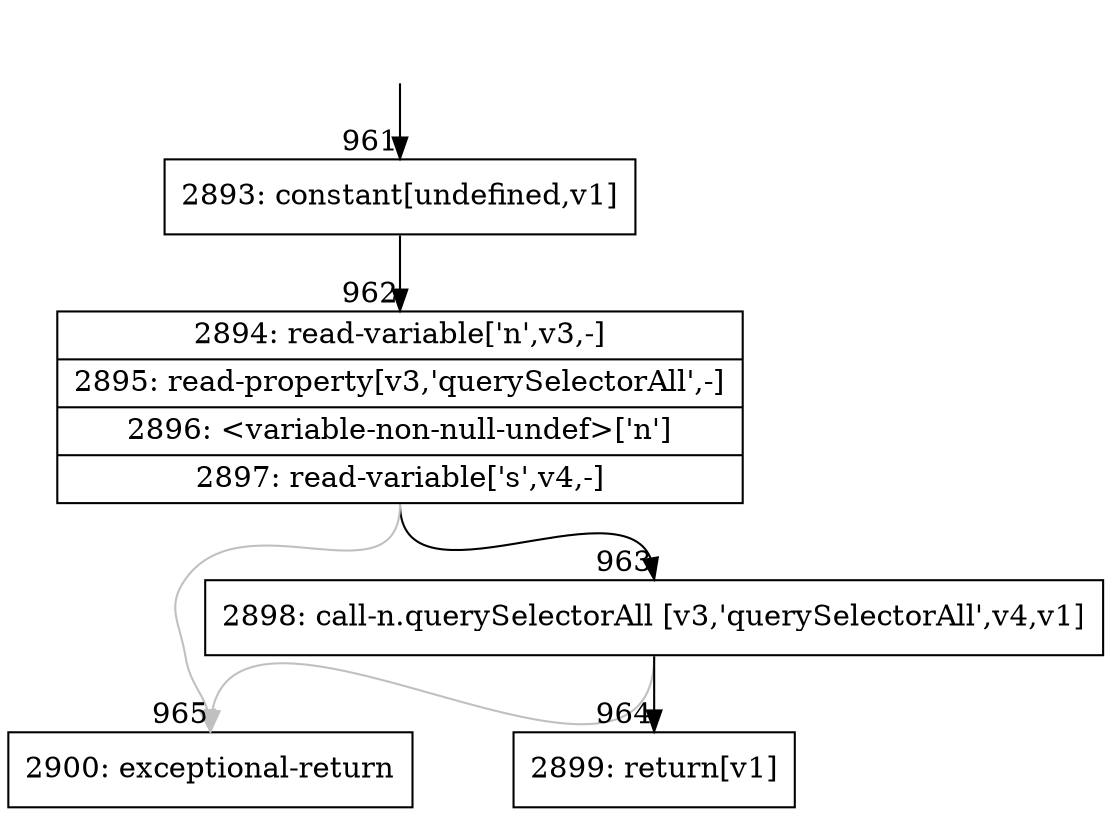 digraph {
rankdir="TD"
BB_entry95[shape=none,label=""];
BB_entry95 -> BB961 [tailport=s, headport=n, headlabel="    961"]
BB961 [shape=record label="{2893: constant[undefined,v1]}" ] 
BB961 -> BB962 [tailport=s, headport=n, headlabel="      962"]
BB962 [shape=record label="{2894: read-variable['n',v3,-]|2895: read-property[v3,'querySelectorAll',-]|2896: \<variable-non-null-undef\>['n']|2897: read-variable['s',v4,-]}" ] 
BB962 -> BB963 [tailport=s, headport=n, headlabel="      963"]
BB962 -> BB965 [tailport=s, headport=n, color=gray, headlabel="      965"]
BB963 [shape=record label="{2898: call-n.querySelectorAll [v3,'querySelectorAll',v4,v1]}" ] 
BB963 -> BB964 [tailport=s, headport=n, headlabel="      964"]
BB963 -> BB965 [tailport=s, headport=n, color=gray]
BB964 [shape=record label="{2899: return[v1]}" ] 
BB965 [shape=record label="{2900: exceptional-return}" ] 
//#$~ 564
}
